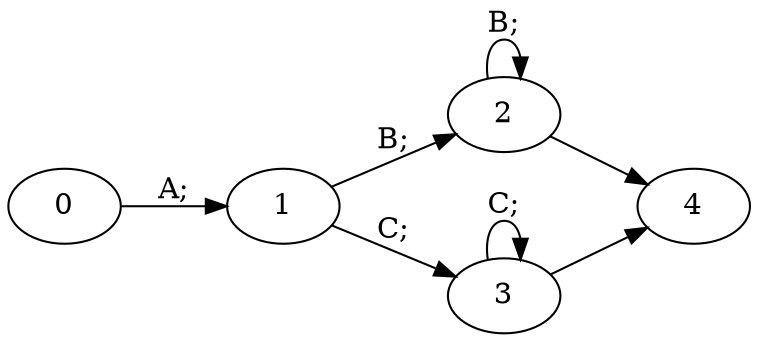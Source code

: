 digraph g
{
rankdir=LR;
0;1;2;3;4;
0 -> 1 [label="A;"]
1 -> 2 [label="B;"]
2 -> 2 [label="B;"]
1 -> 3 [label="C;"]
3 -> 3 [label="C;"]
2 -> 4 [label=""]
3 -> 4 [label=""]
}

